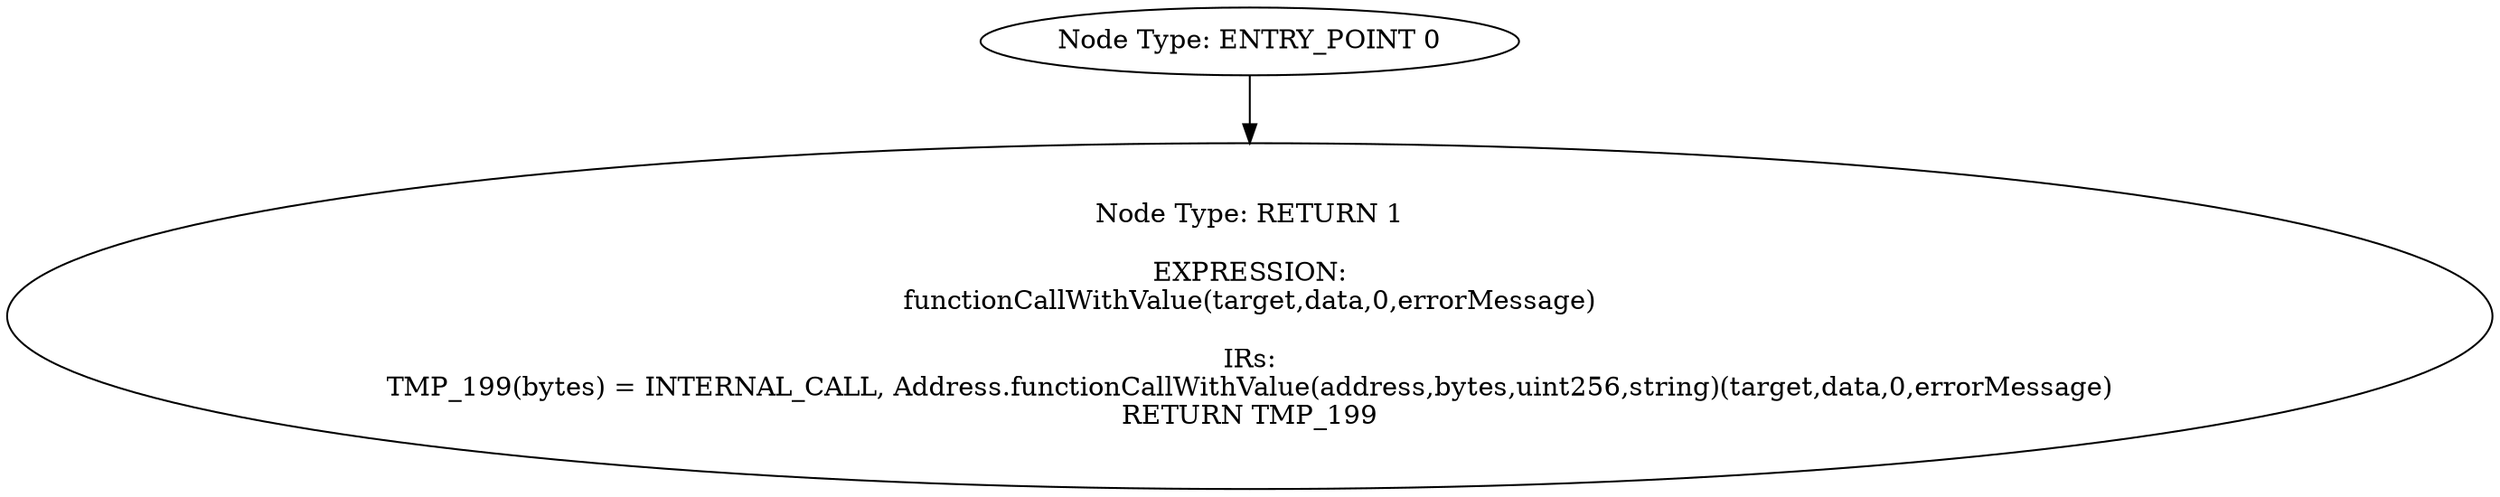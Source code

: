 digraph{
0[label="Node Type: ENTRY_POINT 0
"];
0->1;
1[label="Node Type: RETURN 1

EXPRESSION:
functionCallWithValue(target,data,0,errorMessage)

IRs:
TMP_199(bytes) = INTERNAL_CALL, Address.functionCallWithValue(address,bytes,uint256,string)(target,data,0,errorMessage)
RETURN TMP_199"];
}
